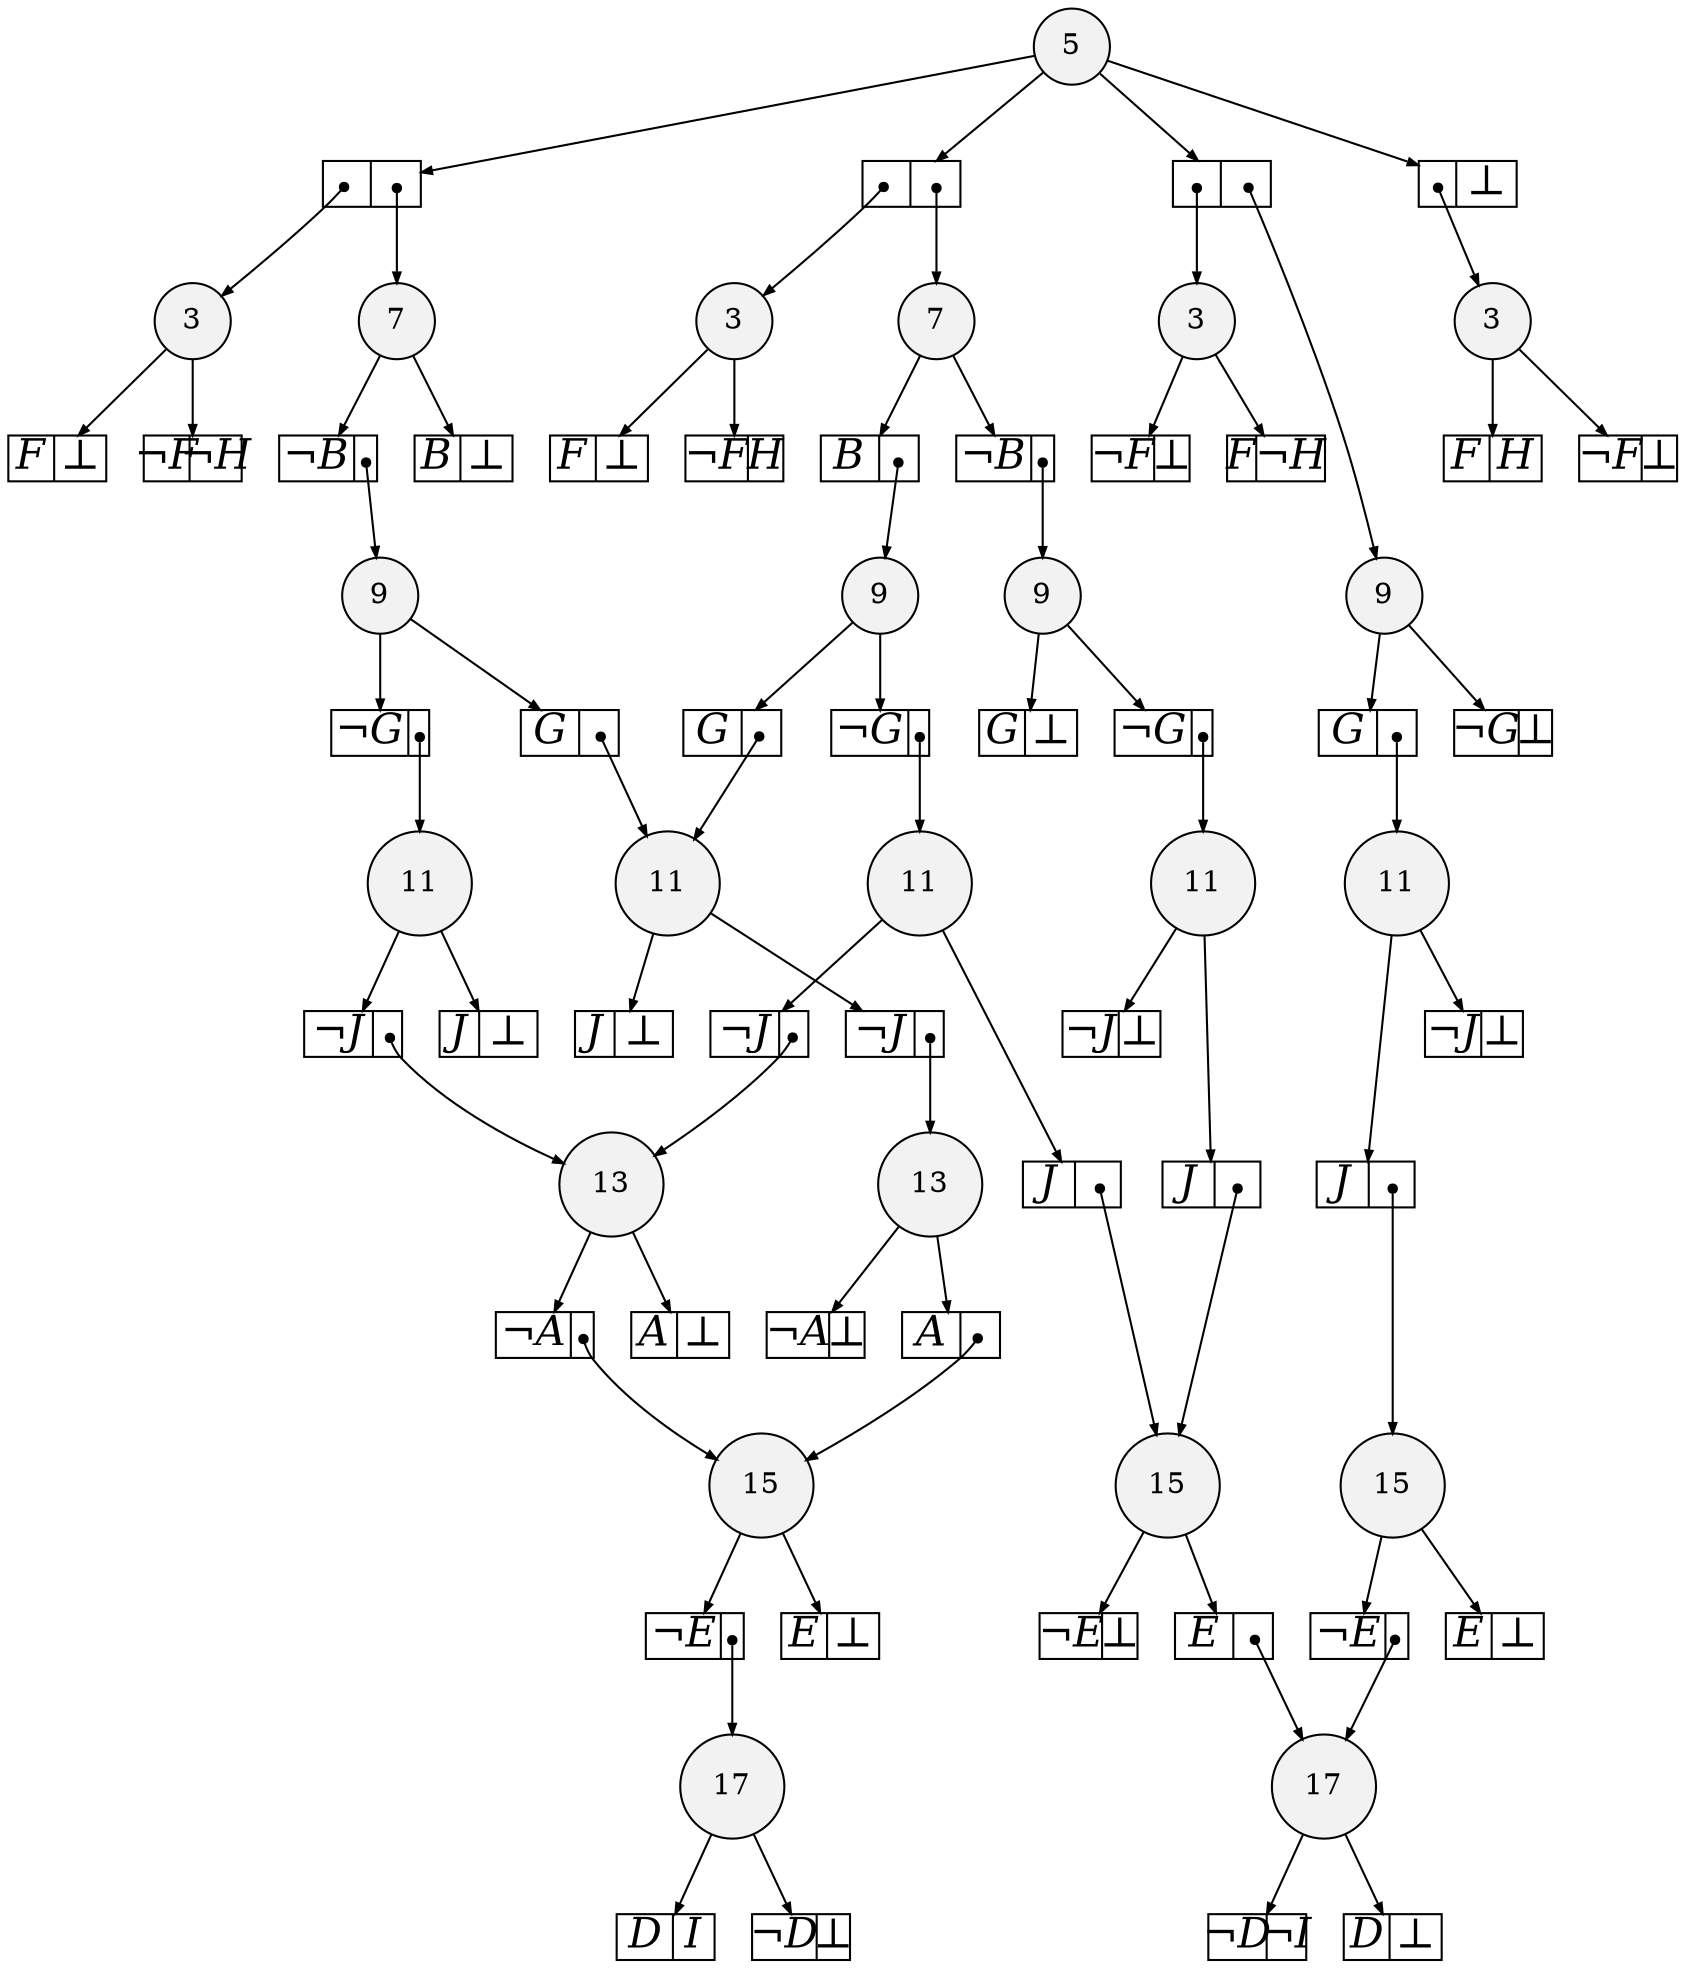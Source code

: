 
digraph sdd {

overlap=false

{rank=same; n1134 n367 }
{rank=same; n1135 n866 n420 }
{rank=same; n1149 n1137 }
{rank=same; n1150 n1138 n1152 n867 n874 }
{rank=same; n1151 n1153 n1037 n875 }
{rank=same; n1161 n1154 }
{rank=same; n1162 }
{rank=same; n418 n227 n419 n226 }

n1134 [label= "17",style=filled,fillcolor=gray95,shape=circle,height=.25,width=.25]; 
n1134e0
      [label= "<L>D|<R>I",
      shape=record,
      fontsize=20,
      fontname="Times-Italic",
      fillcolor=white,
      style=filled,
      fixedsize=true,
      height=.30, 
      width=.65];

n1134->n1134e0 [arrowsize=.50];
n1134e1
      [label= "<L>&not;D|<R>&#8869;",
      shape=record,
      fontsize=20,
      fontname="Times-Italic",
      fillcolor=white,
      style=filled,
      fixedsize=true,
      height=.30, 
      width=.65];

n1134->n1134e1 [arrowsize=.50];
n367 [label= "17",style=filled,fillcolor=gray95,shape=circle,height=.25,width=.25]; 
n367e0
      [label= "<L>&not;D|<R>&not;I",
      shape=record,
      fontsize=20,
      fontname="Times-Italic",
      fillcolor=white,
      style=filled,
      fixedsize=true,
      height=.30, 
      width=.65];

n367->n367e0 [arrowsize=.50];
n367e1
      [label= "<L>D|<R>&#8869;",
      shape=record,
      fontsize=20,
      fontname="Times-Italic",
      fillcolor=white,
      style=filled,
      fixedsize=true,
      height=.30, 
      width=.65];

n367->n367e1 [arrowsize=.50];
n1135 [label= "15",style=filled,fillcolor=gray95,shape=circle,height=.25,width=.25]; 
n1135e0
      [label= "<L>&not;E|<R>",
      shape=record,
      fontsize=20,
      fontname="Times-Italic",
      fillcolor=white,
      style=filled,
      fixedsize=true,
      height=.30, 
      width=.65];

n1135->n1135e0 [arrowsize=.50];
n1135e0:R:c->n1134 [arrowsize=.50,tailclip=false,arrowtail=dot,dir=both];
n1135e1
      [label= "<L>E|<R>&#8869;",
      shape=record,
      fontsize=20,
      fontname="Times-Italic",
      fillcolor=white,
      style=filled,
      fixedsize=true,
      height=.30, 
      width=.65];

n1135->n1135e1 [arrowsize=.50];
n866 [label= "15",style=filled,fillcolor=gray95,shape=circle,height=.25,width=.25]; 
n866e0
      [label= "<L>E|<R>",
      shape=record,
      fontsize=20,
      fontname="Times-Italic",
      fillcolor=white,
      style=filled,
      fixedsize=true,
      height=.30, 
      width=.65];

n866->n866e0 [arrowsize=.50];
n866e0:R:c->n367 [arrowsize=.50,tailclip=false,arrowtail=dot,dir=both];
n866e1
      [label= "<L>&not;E|<R>&#8869;",
      shape=record,
      fontsize=20,
      fontname="Times-Italic",
      fillcolor=white,
      style=filled,
      fixedsize=true,
      height=.30, 
      width=.65];

n866->n866e1 [arrowsize=.50];
n420 [label= "15",style=filled,fillcolor=gray95,shape=circle,height=.25,width=.25]; 
n420e0
      [label= "<L>&not;E|<R>",
      shape=record,
      fontsize=20,
      fontname="Times-Italic",
      fillcolor=white,
      style=filled,
      fixedsize=true,
      height=.30, 
      width=.65];

n420->n420e0 [arrowsize=.50];
n420e0:R:c->n367 [arrowsize=.50,tailclip=false,arrowtail=dot,dir=both];
n420e1
      [label= "<L>E|<R>&#8869;",
      shape=record,
      fontsize=20,
      fontname="Times-Italic",
      fillcolor=white,
      style=filled,
      fixedsize=true,
      height=.30, 
      width=.65];

n420->n420e1 [arrowsize=.50];
n1149 [label= "13",style=filled,fillcolor=gray95,shape=circle,height=.25,width=.25]; 
n1149e0
      [label= "<L>&not;A|<R>",
      shape=record,
      fontsize=20,
      fontname="Times-Italic",
      fillcolor=white,
      style=filled,
      fixedsize=true,
      height=.30, 
      width=.65];

n1149->n1149e0 [arrowsize=.50];
n1149e0:R:c->n1135 [arrowsize=.50,tailclip=false,arrowtail=dot,dir=both];
n1149e1
      [label= "<L>A|<R>&#8869;",
      shape=record,
      fontsize=20,
      fontname="Times-Italic",
      fillcolor=white,
      style=filled,
      fixedsize=true,
      height=.30, 
      width=.65];

n1149->n1149e1 [arrowsize=.50];
n1137 [label= "13",style=filled,fillcolor=gray95,shape=circle,height=.25,width=.25]; 
n1137e0
      [label= "<L>A|<R>",
      shape=record,
      fontsize=20,
      fontname="Times-Italic",
      fillcolor=white,
      style=filled,
      fixedsize=true,
      height=.30, 
      width=.65];

n1137->n1137e0 [arrowsize=.50];
n1137e0:R:c->n1135 [arrowsize=.50,tailclip=false,arrowtail=dot,dir=both];
n1137e1
      [label= "<L>&not;A|<R>&#8869;",
      shape=record,
      fontsize=20,
      fontname="Times-Italic",
      fillcolor=white,
      style=filled,
      fixedsize=true,
      height=.30, 
      width=.65];

n1137->n1137e1 [arrowsize=.50];
n1150 [label= "11",style=filled,fillcolor=gray95,shape=circle,height=.25,width=.25]; 
n1150e0
      [label= "<L>&not;J|<R>",
      shape=record,
      fontsize=20,
      fontname="Times-Italic",
      fillcolor=white,
      style=filled,
      fixedsize=true,
      height=.30, 
      width=.65];

n1150->n1150e0 [arrowsize=.50];
n1150e0:R:c->n1149 [arrowsize=.50,tailclip=false,arrowtail=dot,dir=both];
n1150e1
      [label= "<L>J|<R>&#8869;",
      shape=record,
      fontsize=20,
      fontname="Times-Italic",
      fillcolor=white,
      style=filled,
      fixedsize=true,
      height=.30, 
      width=.65];

n1150->n1150e1 [arrowsize=.50];
n1138 [label= "11",style=filled,fillcolor=gray95,shape=circle,height=.25,width=.25]; 
n1138e0
      [label= "<L>&not;J|<R>",
      shape=record,
      fontsize=20,
      fontname="Times-Italic",
      fillcolor=white,
      style=filled,
      fixedsize=true,
      height=.30, 
      width=.65];

n1138->n1138e0 [arrowsize=.50];
n1138e0:R:c->n1137 [arrowsize=.50,tailclip=false,arrowtail=dot,dir=both];
n1138e1
      [label= "<L>J|<R>&#8869;",
      shape=record,
      fontsize=20,
      fontname="Times-Italic",
      fillcolor=white,
      style=filled,
      fixedsize=true,
      height=.30, 
      width=.65];

n1138->n1138e1 [arrowsize=.50];
n1152 [label= "11",style=filled,fillcolor=gray95,shape=circle,height=.25,width=.25]; 
n1152e0
      [label= "<L>&not;J|<R>",
      shape=record,
      fontsize=20,
      fontname="Times-Italic",
      fillcolor=white,
      style=filled,
      fixedsize=true,
      height=.30, 
      width=.65];

n1152->n1152e0 [arrowsize=.50];
n1152e0:R:c->n1149 [arrowsize=.50,tailclip=false,arrowtail=dot,dir=both];
n1152e1
      [label= "<L>J|<R>",
      shape=record,
      fontsize=20,
      fontname="Times-Italic",
      fillcolor=white,
      style=filled,
      fixedsize=true,
      height=.30, 
      width=.65];

n1152->n1152e1 [arrowsize=.50];
n1152e1:R:c->n866 [arrowsize=.50,tailclip=false,arrowtail=dot,dir=both];
n867 [label= "11",style=filled,fillcolor=gray95,shape=circle,height=.25,width=.25]; 
n867e0
      [label= "<L>J|<R>",
      shape=record,
      fontsize=20,
      fontname="Times-Italic",
      fillcolor=white,
      style=filled,
      fixedsize=true,
      height=.30, 
      width=.65];

n867->n867e0 [arrowsize=.50];
n867e0:R:c->n866 [arrowsize=.50,tailclip=false,arrowtail=dot,dir=both];
n867e1
      [label= "<L>&not;J|<R>&#8869;",
      shape=record,
      fontsize=20,
      fontname="Times-Italic",
      fillcolor=white,
      style=filled,
      fixedsize=true,
      height=.30, 
      width=.65];

n867->n867e1 [arrowsize=.50];
n874 [label= "11",style=filled,fillcolor=gray95,shape=circle,height=.25,width=.25]; 
n874e0
      [label= "<L>J|<R>",
      shape=record,
      fontsize=20,
      fontname="Times-Italic",
      fillcolor=white,
      style=filled,
      fixedsize=true,
      height=.30, 
      width=.65];

n874->n874e0 [arrowsize=.50];
n874e0:R:c->n420 [arrowsize=.50,tailclip=false,arrowtail=dot,dir=both];
n874e1
      [label= "<L>&not;J|<R>&#8869;",
      shape=record,
      fontsize=20,
      fontname="Times-Italic",
      fillcolor=white,
      style=filled,
      fixedsize=true,
      height=.30, 
      width=.65];

n874->n874e1 [arrowsize=.50];
n1151 [label= "9",style=filled,fillcolor=gray95,shape=circle,height=.25,width=.25]; 
n1151e0
      [label= "<L>&not;G|<R>",
      shape=record,
      fontsize=20,
      fontname="Times-Italic",
      fillcolor=white,
      style=filled,
      fixedsize=true,
      height=.30, 
      width=.65];

n1151->n1151e0 [arrowsize=.50];
n1151e0:R:c->n1150 [arrowsize=.50,tailclip=false,arrowtail=dot,dir=both];
n1151e1
      [label= "<L>G|<R>",
      shape=record,
      fontsize=20,
      fontname="Times-Italic",
      fillcolor=white,
      style=filled,
      fixedsize=true,
      height=.30, 
      width=.65];

n1151->n1151e1 [arrowsize=.50];
n1151e1:R:c->n1138 [arrowsize=.50,tailclip=false,arrowtail=dot,dir=both];
n1153 [label= "9",style=filled,fillcolor=gray95,shape=circle,height=.25,width=.25]; 
n1153e0
      [label= "<L>&not;G|<R>",
      shape=record,
      fontsize=20,
      fontname="Times-Italic",
      fillcolor=white,
      style=filled,
      fixedsize=true,
      height=.30, 
      width=.65];

n1153->n1153e0 [arrowsize=.50];
n1153e0:R:c->n1152 [arrowsize=.50,tailclip=false,arrowtail=dot,dir=both];
n1153e1
      [label= "<L>G|<R>",
      shape=record,
      fontsize=20,
      fontname="Times-Italic",
      fillcolor=white,
      style=filled,
      fixedsize=true,
      height=.30, 
      width=.65];

n1153->n1153e1 [arrowsize=.50];
n1153e1:R:c->n1138 [arrowsize=.50,tailclip=false,arrowtail=dot,dir=both];
n1037 [label= "9",style=filled,fillcolor=gray95,shape=circle,height=.25,width=.25]; 
n1037e0
      [label= "<L>&not;G|<R>",
      shape=record,
      fontsize=20,
      fontname="Times-Italic",
      fillcolor=white,
      style=filled,
      fixedsize=true,
      height=.30, 
      width=.65];

n1037->n1037e0 [arrowsize=.50];
n1037e0:R:c->n867 [arrowsize=.50,tailclip=false,arrowtail=dot,dir=both];
n1037e1
      [label= "<L>G|<R>&#8869;",
      shape=record,
      fontsize=20,
      fontname="Times-Italic",
      fillcolor=white,
      style=filled,
      fixedsize=true,
      height=.30, 
      width=.65];

n1037->n1037e1 [arrowsize=.50];
n875 [label= "9",style=filled,fillcolor=gray95,shape=circle,height=.25,width=.25]; 
n875e0
      [label= "<L>G|<R>",
      shape=record,
      fontsize=20,
      fontname="Times-Italic",
      fillcolor=white,
      style=filled,
      fixedsize=true,
      height=.30, 
      width=.65];

n875->n875e0 [arrowsize=.50];
n875e0:R:c->n874 [arrowsize=.50,tailclip=false,arrowtail=dot,dir=both];
n875e1
      [label= "<L>&not;G|<R>&#8869;",
      shape=record,
      fontsize=20,
      fontname="Times-Italic",
      fillcolor=white,
      style=filled,
      fixedsize=true,
      height=.30, 
      width=.65];

n875->n875e1 [arrowsize=.50];
n1161 [label= "7",style=filled,fillcolor=gray95,shape=circle,height=.25,width=.25]; 
n1161e0
      [label= "<L>&not;B|<R>",
      shape=record,
      fontsize=20,
      fontname="Times-Italic",
      fillcolor=white,
      style=filled,
      fixedsize=true,
      height=.30, 
      width=.65];

n1161->n1161e0 [arrowsize=.50];
n1161e0:R:c->n1151 [arrowsize=.50,tailclip=false,arrowtail=dot,dir=both];
n1161e1
      [label= "<L>B|<R>&#8869;",
      shape=record,
      fontsize=20,
      fontname="Times-Italic",
      fillcolor=white,
      style=filled,
      fixedsize=true,
      height=.30, 
      width=.65];

n1161->n1161e1 [arrowsize=.50];
n1154 [label= "7",style=filled,fillcolor=gray95,shape=circle,height=.25,width=.25]; 
n1154e0
      [label= "<L>B|<R>",
      shape=record,
      fontsize=20,
      fontname="Times-Italic",
      fillcolor=white,
      style=filled,
      fixedsize=true,
      height=.30, 
      width=.65];

n1154->n1154e0 [arrowsize=.50];
n1154e0:R:c->n1153 [arrowsize=.50,tailclip=false,arrowtail=dot,dir=both];
n1154e1
      [label= "<L>&not;B|<R>",
      shape=record,
      fontsize=20,
      fontname="Times-Italic",
      fillcolor=white,
      style=filled,
      fixedsize=true,
      height=.30, 
      width=.65];

n1154->n1154e1 [arrowsize=.50];
n1154e1:R:c->n1037 [arrowsize=.50,tailclip=false,arrowtail=dot,dir=both];
n1162 [label= "5",style=filled,fillcolor=gray95,shape=circle,height=.25,width=.25]; 
n1162e0
      [label= "<L>|<R>",
      shape=record,
      fontsize=20,
      fontname="Times-Italic",
      fillcolor=white,
      style=filled,
      fixedsize=true,
      height=.30, 
      width=.65];

n1162->n1162e0 [arrowsize=.50];
n1162e0:L:c->n418 [arrowsize=.50,tailclip=false,arrowtail=dot,dir=both];
n1162e0:R:c->n1161 [arrowsize=.50,tailclip=false,arrowtail=dot,dir=both];
n1162e1
      [label= "<L>|<R>",
      shape=record,
      fontsize=20,
      fontname="Times-Italic",
      fillcolor=white,
      style=filled,
      fixedsize=true,
      height=.30, 
      width=.65];

n1162->n1162e1 [arrowsize=.50];
n1162e1:L:c->n227 [arrowsize=.50,tailclip=false,arrowtail=dot,dir=both];
n1162e1:R:c->n1154 [arrowsize=.50,tailclip=false,arrowtail=dot,dir=both];
n1162e2
      [label= "<L>|<R>",
      shape=record,
      fontsize=20,
      fontname="Times-Italic",
      fillcolor=white,
      style=filled,
      fixedsize=true,
      height=.30, 
      width=.65];

n1162->n1162e2 [arrowsize=.50];
n1162e2:L:c->n419 [arrowsize=.50,tailclip=false,arrowtail=dot,dir=both];
n1162e2:R:c->n875 [arrowsize=.50,tailclip=false,arrowtail=dot,dir=both];
n1162e3
      [label= "<L>|<R>&#8869;",
      shape=record,
      fontsize=20,
      fontname="Times-Italic",
      fillcolor=white,
      style=filled,
      fixedsize=true,
      height=.30, 
      width=.65];

n1162->n1162e3 [arrowsize=.50];
n1162e3:L:c->n226 [arrowsize=.50,tailclip=false,arrowtail=dot,dir=both];
n418 [label= "3",style=filled,fillcolor=gray95,shape=circle,height=.25,width=.25]; 
n418e0
      [label= "<L>&not;F|<R>&not;H",
      shape=record,
      fontsize=20,
      fontname="Times-Italic",
      fillcolor=white,
      style=filled,
      fixedsize=true,
      height=.30, 
      width=.65];

n418->n418e0 [arrowsize=.50];
n418e1
      [label= "<L>F|<R>&#8869;",
      shape=record,
      fontsize=20,
      fontname="Times-Italic",
      fillcolor=white,
      style=filled,
      fixedsize=true,
      height=.30, 
      width=.65];

n418->n418e1 [arrowsize=.50];
n227 [label= "3",style=filled,fillcolor=gray95,shape=circle,height=.25,width=.25]; 
n227e0
      [label= "<L>&not;F|<R>H",
      shape=record,
      fontsize=20,
      fontname="Times-Italic",
      fillcolor=white,
      style=filled,
      fixedsize=true,
      height=.30, 
      width=.65];

n227->n227e0 [arrowsize=.50];
n227e1
      [label= "<L>F|<R>&#8869;",
      shape=record,
      fontsize=20,
      fontname="Times-Italic",
      fillcolor=white,
      style=filled,
      fixedsize=true,
      height=.30, 
      width=.65];

n227->n227e1 [arrowsize=.50];
n419 [label= "3",style=filled,fillcolor=gray95,shape=circle,height=.25,width=.25]; 
n419e0
      [label= "<L>F|<R>&not;H",
      shape=record,
      fontsize=20,
      fontname="Times-Italic",
      fillcolor=white,
      style=filled,
      fixedsize=true,
      height=.30, 
      width=.65];

n419->n419e0 [arrowsize=.50];
n419e1
      [label= "<L>&not;F|<R>&#8869;",
      shape=record,
      fontsize=20,
      fontname="Times-Italic",
      fillcolor=white,
      style=filled,
      fixedsize=true,
      height=.30, 
      width=.65];

n419->n419e1 [arrowsize=.50];
n226 [label= "3",style=filled,fillcolor=gray95,shape=circle,height=.25,width=.25]; 
n226e0
      [label= "<L>F|<R>H",
      shape=record,
      fontsize=20,
      fontname="Times-Italic",
      fillcolor=white,
      style=filled,
      fixedsize=true,
      height=.30, 
      width=.65];

n226->n226e0 [arrowsize=.50];
n226e1
      [label= "<L>&not;F|<R>&#8869;",
      shape=record,
      fontsize=20,
      fontname="Times-Italic",
      fillcolor=white,
      style=filled,
      fixedsize=true,
      height=.30, 
      width=.65];

n226->n226e1 [arrowsize=.50];


}